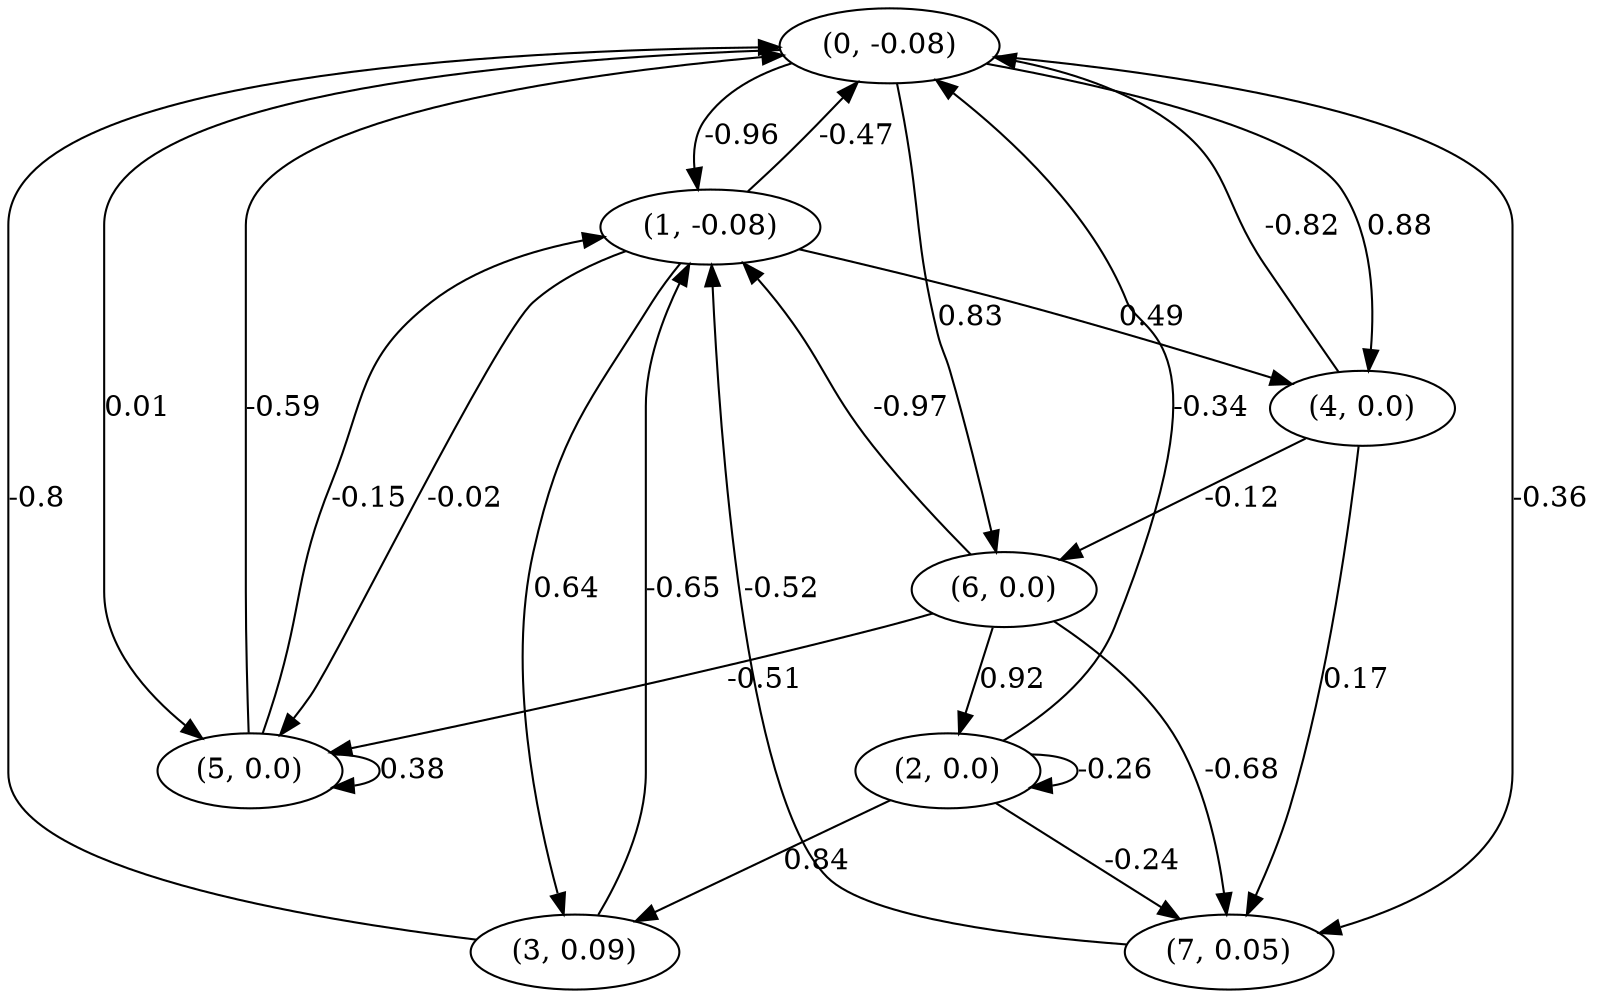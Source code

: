 digraph {
    0 [ label = "(0, -0.08)" ]
    1 [ label = "(1, -0.08)" ]
    2 [ label = "(2, 0.0)" ]
    3 [ label = "(3, 0.09)" ]
    4 [ label = "(4, 0.0)" ]
    5 [ label = "(5, 0.0)" ]
    6 [ label = "(6, 0.0)" ]
    7 [ label = "(7, 0.05)" ]
    2 -> 2 [ label = "-0.26" ]
    5 -> 5 [ label = "0.38" ]
    1 -> 0 [ label = "-0.47" ]
    2 -> 0 [ label = "-0.34" ]
    3 -> 0 [ label = "-0.8" ]
    4 -> 0 [ label = "-0.82" ]
    5 -> 0 [ label = "-0.59" ]
    0 -> 1 [ label = "-0.96" ]
    3 -> 1 [ label = "-0.65" ]
    5 -> 1 [ label = "-0.15" ]
    6 -> 1 [ label = "-0.97" ]
    7 -> 1 [ label = "-0.52" ]
    6 -> 2 [ label = "0.92" ]
    1 -> 3 [ label = "0.64" ]
    2 -> 3 [ label = "0.84" ]
    0 -> 4 [ label = "0.88" ]
    1 -> 4 [ label = "0.49" ]
    0 -> 5 [ label = "0.01" ]
    1 -> 5 [ label = "-0.02" ]
    6 -> 5 [ label = "-0.51" ]
    0 -> 6 [ label = "0.83" ]
    4 -> 6 [ label = "-0.12" ]
    0 -> 7 [ label = "-0.36" ]
    2 -> 7 [ label = "-0.24" ]
    4 -> 7 [ label = "0.17" ]
    6 -> 7 [ label = "-0.68" ]
}

